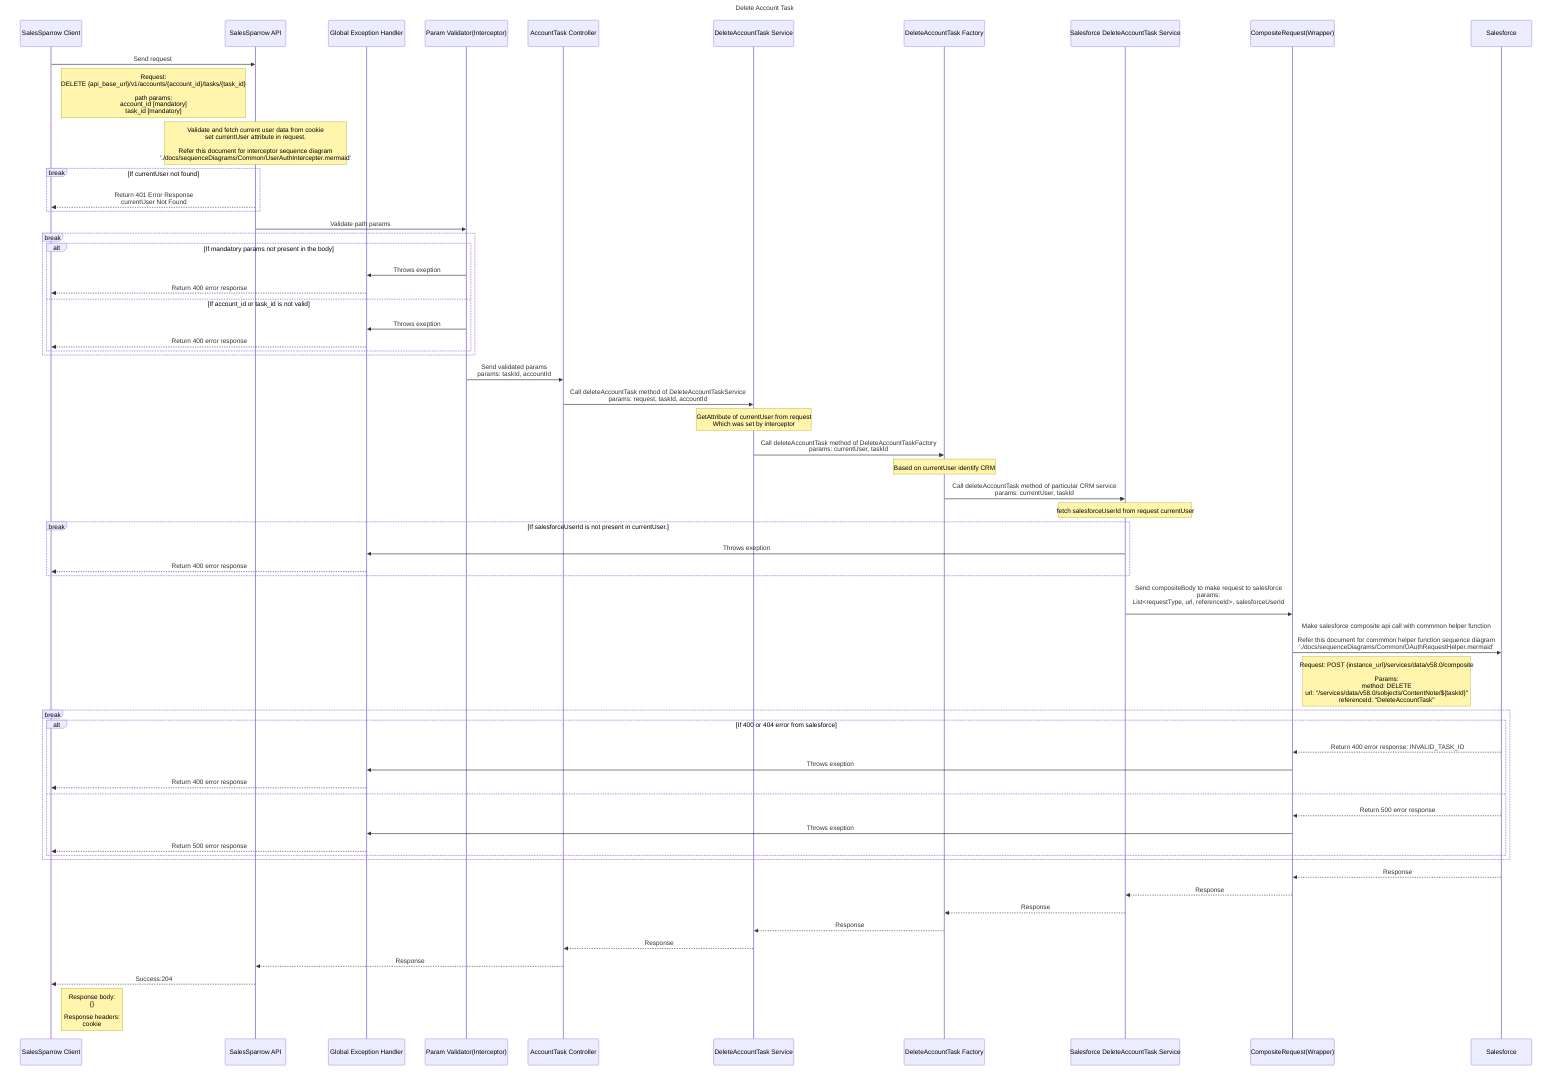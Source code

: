 sequenceDiagram
  title Delete Account Task
    participant ui as SalesSparrow Client
    participant api as SalesSparrow API
    participant exceptionHandler as Global Exception Handler
    participant validator as Param Validator(Interceptor)
    participant controller as AccountTask Controller
    participant service as DeleteAccountTask Service
    participant factory as DeleteAccountTask Factory
    participant crm as Salesforce DeleteAccountTask Service
    participant CompositeRequestWrapper as CompositeRequest(Wrapper)
    participant salesforce as Salesforce

    ui->>api:  Send request 
    note right of ui: Request: <br>DELETE {api_base_url}/v1/accounts/{account_id}/tasks/{task_id}<br><br>path params:  <br>account_id [mandatory]<br>task_id [mandatory]


    note over api: Validate and fetch current user data from cookie<br>set currentUser attribute in request.<br><br>Refer this document for interceptor sequence diagram <br> './docs/sequenceDiagrams/Common/UserAuthIntercepter.mermaid'
    break If currentUser not found
        api-->>ui: Return 401 Error Response<br>currentUser Not Found
    end

    api->>validator: Validate path params

    break 
        alt If mandatory params not present in the body
            validator->>exceptionHandler: Throws exeption
            exceptionHandler-->>ui:Return 400 error response 
        else If account_id or task_id is not valid
            validator->>exceptionHandler: Throws exeption
            exceptionHandler-->>ui:Return 400 error response 
        end
    end

    validator->>controller: Send validated params<br>params: taskId, accountId
    
    controller->>service: Call deleteAccountTask method of DeleteAccountTaskService<br> params: request, taskId, accountId
    note over service: GetAttribute of currentUser from request<br>Which was set by interceptor

    service->>factory: Call deleteAccountTask method of DeleteAccountTaskFactory<br>params: currentUser, taskId
    note over factory: Based on currentUser identify CRM

    factory->>crm: Call deleteAccountTask method of particular CRM service<br>params: currentUser, taskId

    note over crm: fetch salesforceUserId from request currentUser
    break If salesforceUserId is not present in currentUser.
        crm->>exceptionHandler: Throws exeption
        exceptionHandler-->>ui:Return 400 error response 
    end
    crm->>CompositeRequestWrapper: Send compositeBody to make request to salesforce<br>params: <br> List<requestType, url, referenceId>, salesforceUserId <br>

    CompositeRequestWrapper->>salesforce: Make salesforce composite api call with commmon helper function<br><br>Refer this document for commmon helper function sequence diagram <br> './docs/sequenceDiagrams/Common/OAuthRequestHelper.mermaid'
    note right of CompositeRequestWrapper: Request: POST {instance_url}/services/data/v58.0/composite <br><br>Params: <br> method: DELETE<br> url: "/services/data/v58.0/sobjects/ContentNote/${taskId}"<br>referenceId: "DeleteAccountTask"
    
    break 
        alt If 400 or 404 error from salesforce
        salesforce-->>CompositeRequestWrapper: Return 400 error response: INVALID_TASK_ID
        CompositeRequestWrapper->>exceptionHandler: Throws exeption
        exceptionHandler-->>ui: Return 400 error response
        else
        salesforce-->>CompositeRequestWrapper:  Return 500 error response
        CompositeRequestWrapper->>exceptionHandler: Throws exeption
        exceptionHandler-->>ui: Return 500 error response
        end
    end

    salesforce-->>CompositeRequestWrapper: Response
    CompositeRequestWrapper-->>crm: Response

    crm-->>factory: Response
    factory-->>service: Response
    service-->> controller: Response
    controller-->>api: Response

    api-->>ui: Success:204
    note right of ui: Response body: <br> {}<br><br>Response headers:<br> cookie